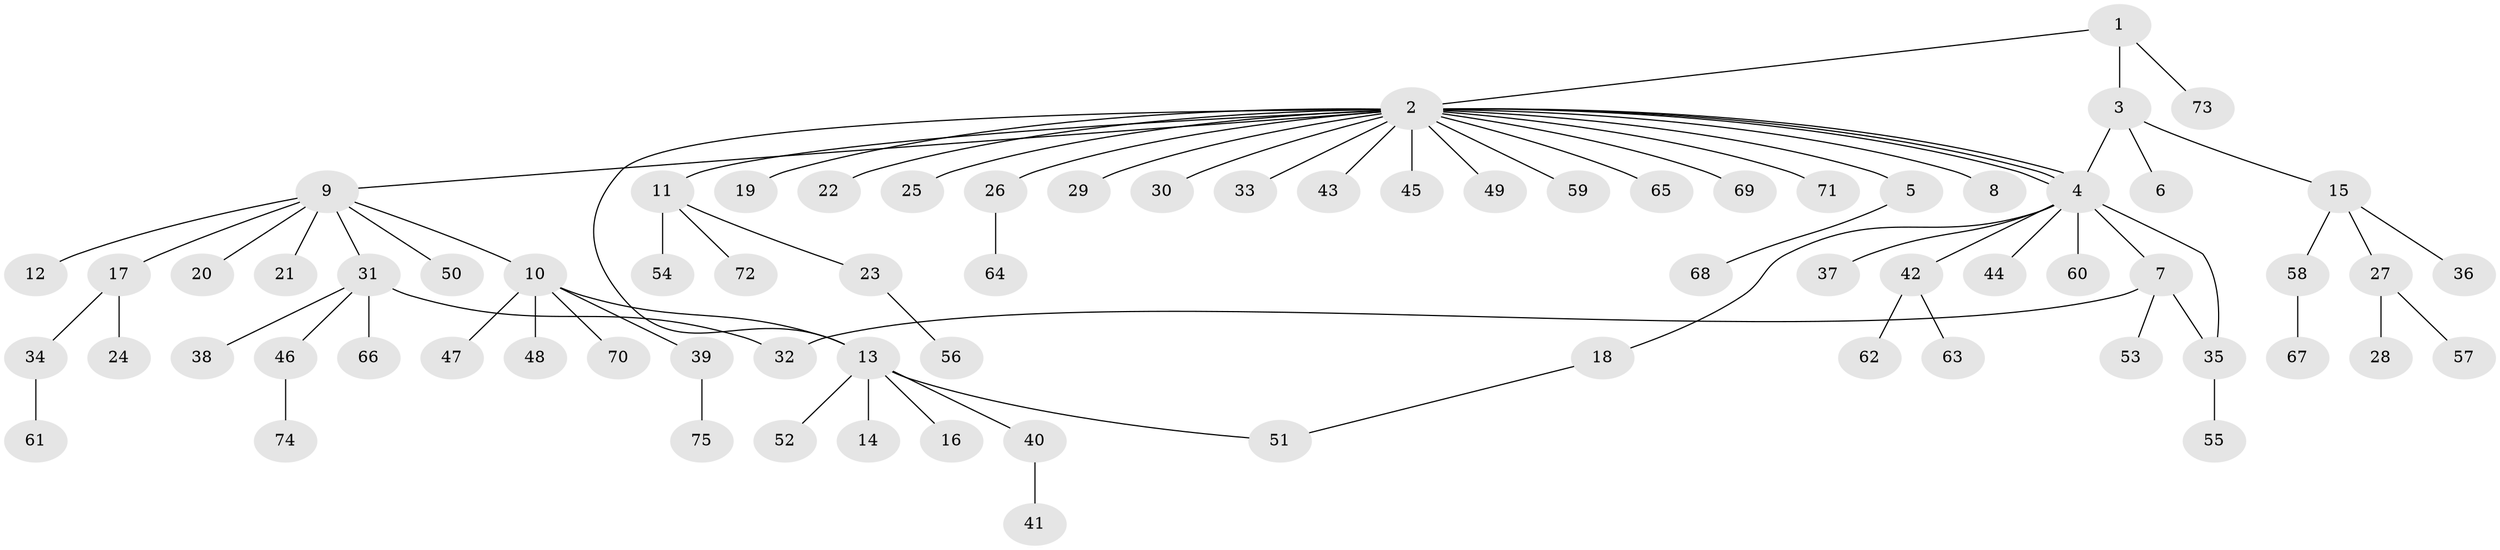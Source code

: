 // Generated by graph-tools (version 1.1) at 2025/49/03/09/25 03:49:52]
// undirected, 75 vertices, 81 edges
graph export_dot {
graph [start="1"]
  node [color=gray90,style=filled];
  1;
  2;
  3;
  4;
  5;
  6;
  7;
  8;
  9;
  10;
  11;
  12;
  13;
  14;
  15;
  16;
  17;
  18;
  19;
  20;
  21;
  22;
  23;
  24;
  25;
  26;
  27;
  28;
  29;
  30;
  31;
  32;
  33;
  34;
  35;
  36;
  37;
  38;
  39;
  40;
  41;
  42;
  43;
  44;
  45;
  46;
  47;
  48;
  49;
  50;
  51;
  52;
  53;
  54;
  55;
  56;
  57;
  58;
  59;
  60;
  61;
  62;
  63;
  64;
  65;
  66;
  67;
  68;
  69;
  70;
  71;
  72;
  73;
  74;
  75;
  1 -- 2;
  1 -- 3;
  1 -- 73;
  2 -- 4;
  2 -- 4;
  2 -- 4;
  2 -- 5;
  2 -- 8;
  2 -- 9;
  2 -- 11;
  2 -- 13;
  2 -- 19;
  2 -- 22;
  2 -- 25;
  2 -- 26;
  2 -- 29;
  2 -- 30;
  2 -- 33;
  2 -- 43;
  2 -- 45;
  2 -- 49;
  2 -- 59;
  2 -- 65;
  2 -- 69;
  2 -- 71;
  3 -- 4;
  3 -- 6;
  3 -- 15;
  4 -- 7;
  4 -- 18;
  4 -- 35;
  4 -- 37;
  4 -- 42;
  4 -- 44;
  4 -- 60;
  5 -- 68;
  7 -- 32;
  7 -- 35;
  7 -- 53;
  9 -- 10;
  9 -- 12;
  9 -- 17;
  9 -- 20;
  9 -- 21;
  9 -- 31;
  9 -- 50;
  10 -- 13;
  10 -- 39;
  10 -- 47;
  10 -- 48;
  10 -- 70;
  11 -- 23;
  11 -- 54;
  11 -- 72;
  13 -- 14;
  13 -- 16;
  13 -- 40;
  13 -- 51;
  13 -- 52;
  15 -- 27;
  15 -- 36;
  15 -- 58;
  17 -- 24;
  17 -- 34;
  18 -- 51;
  23 -- 56;
  26 -- 64;
  27 -- 28;
  27 -- 57;
  31 -- 32;
  31 -- 38;
  31 -- 46;
  31 -- 66;
  34 -- 61;
  35 -- 55;
  39 -- 75;
  40 -- 41;
  42 -- 62;
  42 -- 63;
  46 -- 74;
  58 -- 67;
}

